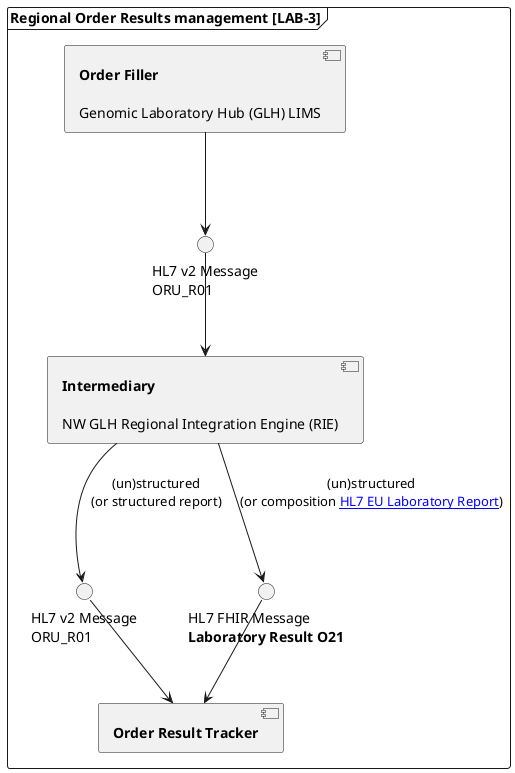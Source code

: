 @startuml


frame "Regional Order Results management [LAB-3]" as LAB3 {

component "**Order Filler**\n\nGenomic Laboratory Hub (GLH) LIMS" as LIMS

component "**Intermediary**\n\nNW GLH Regional Integration Engine (RIE)" as TIE

component "**Order Result Tracker**" as user

interface "HL7 v2 Message\nORU_R01" as HL7_ORU1

interface "HL7 v2 Message\nORU_R01" as HL7_ORU2

interface "HL7 FHIR Message\n**Laboratory Result O21**" as HL7_R01
}

LIMS -d-> HL7_ORU1
HL7_ORU1 -d-> TIE


TIE -d-> HL7_ORU2 : (un)structured\n(or structured report)
HL7_ORU2 -d-> user

TIE -d-> HL7_R01 : (un)structured\n(or composition [[https://build.fhir.org/ig/hl7-eu/laboratory/ HL7 EU Laboratory Report]])
HL7_R01 -d-> user

@enduml
